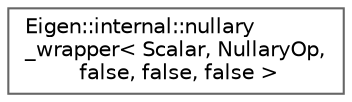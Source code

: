 digraph "类继承关系图"
{
 // LATEX_PDF_SIZE
  bgcolor="transparent";
  edge [fontname=Helvetica,fontsize=10,labelfontname=Helvetica,labelfontsize=10];
  node [fontname=Helvetica,fontsize=10,shape=box,height=0.2,width=0.4];
  rankdir="LR";
  Node0 [id="Node000000",label="Eigen::internal::nullary\l_wrapper\< Scalar, NullaryOp,\l false, false, false \>",height=0.2,width=0.4,color="grey40", fillcolor="white", style="filled",URL="$struct_eigen_1_1internal_1_1nullary__wrapper_3_01_scalar_00_01_nullary_op_00_01false_00_01false_00_01false_01_4.html",tooltip=" "];
}

